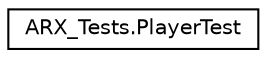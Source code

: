 digraph "Graphical Class Hierarchy"
{
 // LATEX_PDF_SIZE
  edge [fontname="Helvetica",fontsize="10",labelfontname="Helvetica",labelfontsize="10"];
  node [fontname="Helvetica",fontsize="10",shape=record];
  rankdir="LR";
  Node0 [label="ARX_Tests.PlayerTest",height=0.2,width=0.4,color="black", fillcolor="white", style="filled",URL="$class_a_r_x___tests_1_1_player_test.html",tooltip=" "];
}
